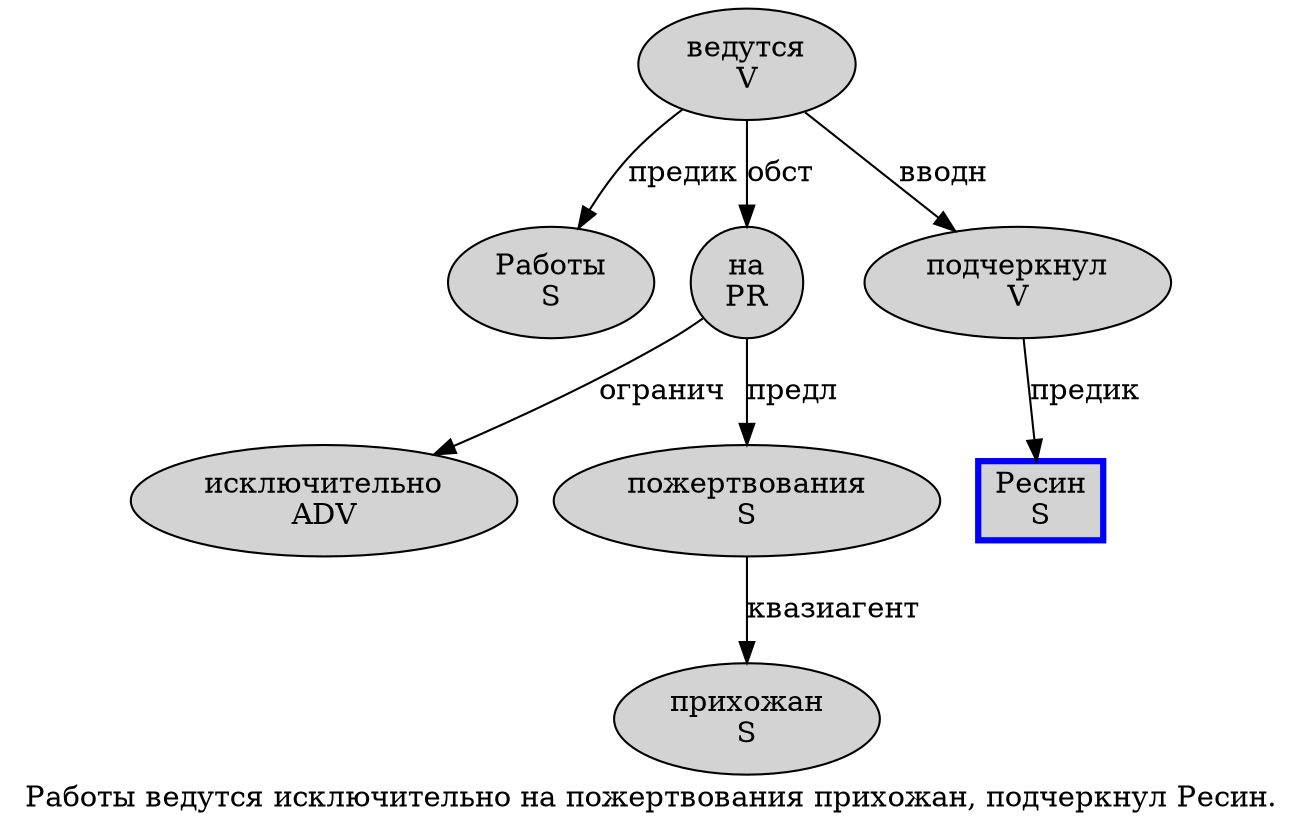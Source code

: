 digraph SENTENCE_150 {
	graph [label="Работы ведутся исключительно на пожертвования прихожан, подчеркнул Ресин."]
	node [style=filled]
		0 [label="Работы
S" color="" fillcolor=lightgray penwidth=1 shape=ellipse]
		1 [label="ведутся
V" color="" fillcolor=lightgray penwidth=1 shape=ellipse]
		2 [label="исключительно
ADV" color="" fillcolor=lightgray penwidth=1 shape=ellipse]
		3 [label="на
PR" color="" fillcolor=lightgray penwidth=1 shape=ellipse]
		4 [label="пожертвования
S" color="" fillcolor=lightgray penwidth=1 shape=ellipse]
		5 [label="прихожан
S" color="" fillcolor=lightgray penwidth=1 shape=ellipse]
		7 [label="подчеркнул
V" color="" fillcolor=lightgray penwidth=1 shape=ellipse]
		8 [label="Ресин
S" color=blue fillcolor=lightgray penwidth=3 shape=box]
			3 -> 2 [label="огранич"]
			3 -> 4 [label="предл"]
			7 -> 8 [label="предик"]
			4 -> 5 [label="квазиагент"]
			1 -> 0 [label="предик"]
			1 -> 3 [label="обст"]
			1 -> 7 [label="вводн"]
}